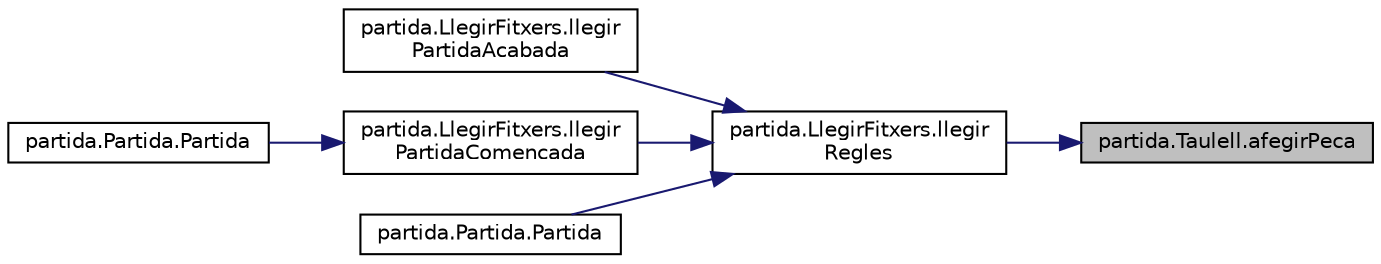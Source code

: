 digraph "partida.Taulell.afegirPeca"
{
 // LATEX_PDF_SIZE
  edge [fontname="Helvetica",fontsize="10",labelfontname="Helvetica",labelfontsize="10"];
  node [fontname="Helvetica",fontsize="10",shape=record];
  rankdir="RL";
  Node1 [label="partida.Taulell.afegirPeca",height=0.2,width=0.4,color="black", fillcolor="grey75", style="filled", fontcolor="black",tooltip="Assigna les peces entrades al seu lloc a mesura que li van entran."];
  Node1 -> Node2 [dir="back",color="midnightblue",fontsize="10",style="solid",fontname="Helvetica"];
  Node2 [label="partida.LlegirFitxers.llegir\lRegles",height=0.2,width=0.4,color="black", fillcolor="white", style="filled",URL="$classpartida_1_1_llegir_fitxers.html#a56b82ea9c6181010cd3616479a42682c",tooltip="Llegeix el fitxer de Regles."];
  Node2 -> Node3 [dir="back",color="midnightblue",fontsize="10",style="solid",fontname="Helvetica"];
  Node3 [label="partida.LlegirFitxers.llegir\lPartidaAcabada",height=0.2,width=0.4,color="black", fillcolor="white", style="filled",URL="$classpartida_1_1_llegir_fitxers.html#a3578ed0ae0f60776e1161c04b5cb16c6",tooltip="Llegeix el fitxer de Partida."];
  Node2 -> Node4 [dir="back",color="midnightblue",fontsize="10",style="solid",fontname="Helvetica"];
  Node4 [label="partida.LlegirFitxers.llegir\lPartidaComencada",height=0.2,width=0.4,color="black", fillcolor="white", style="filled",URL="$classpartida_1_1_llegir_fitxers.html#ae9a7149166f6fcb60990025425dfd23c",tooltip="Llegeix el fitxer de Partida."];
  Node4 -> Node5 [dir="back",color="midnightblue",fontsize="10",style="solid",fontname="Helvetica"];
  Node5 [label="partida.Partida.Partida",height=0.2,width=0.4,color="black", fillcolor="white", style="filled",URL="$classpartida_1_1_partida.html#a7c0cbdc23a559384ae5d21a08e4892ad",tooltip="Genera una partida carregada."];
  Node2 -> Node6 [dir="back",color="midnightblue",fontsize="10",style="solid",fontname="Helvetica"];
  Node6 [label="partida.Partida.Partida",height=0.2,width=0.4,color="black", fillcolor="white", style="filled",URL="$classpartida_1_1_partida.html#ac08f4c1a5ee7b74a702eb5c09a38c1bf",tooltip="Genera una partida carregada."];
}
